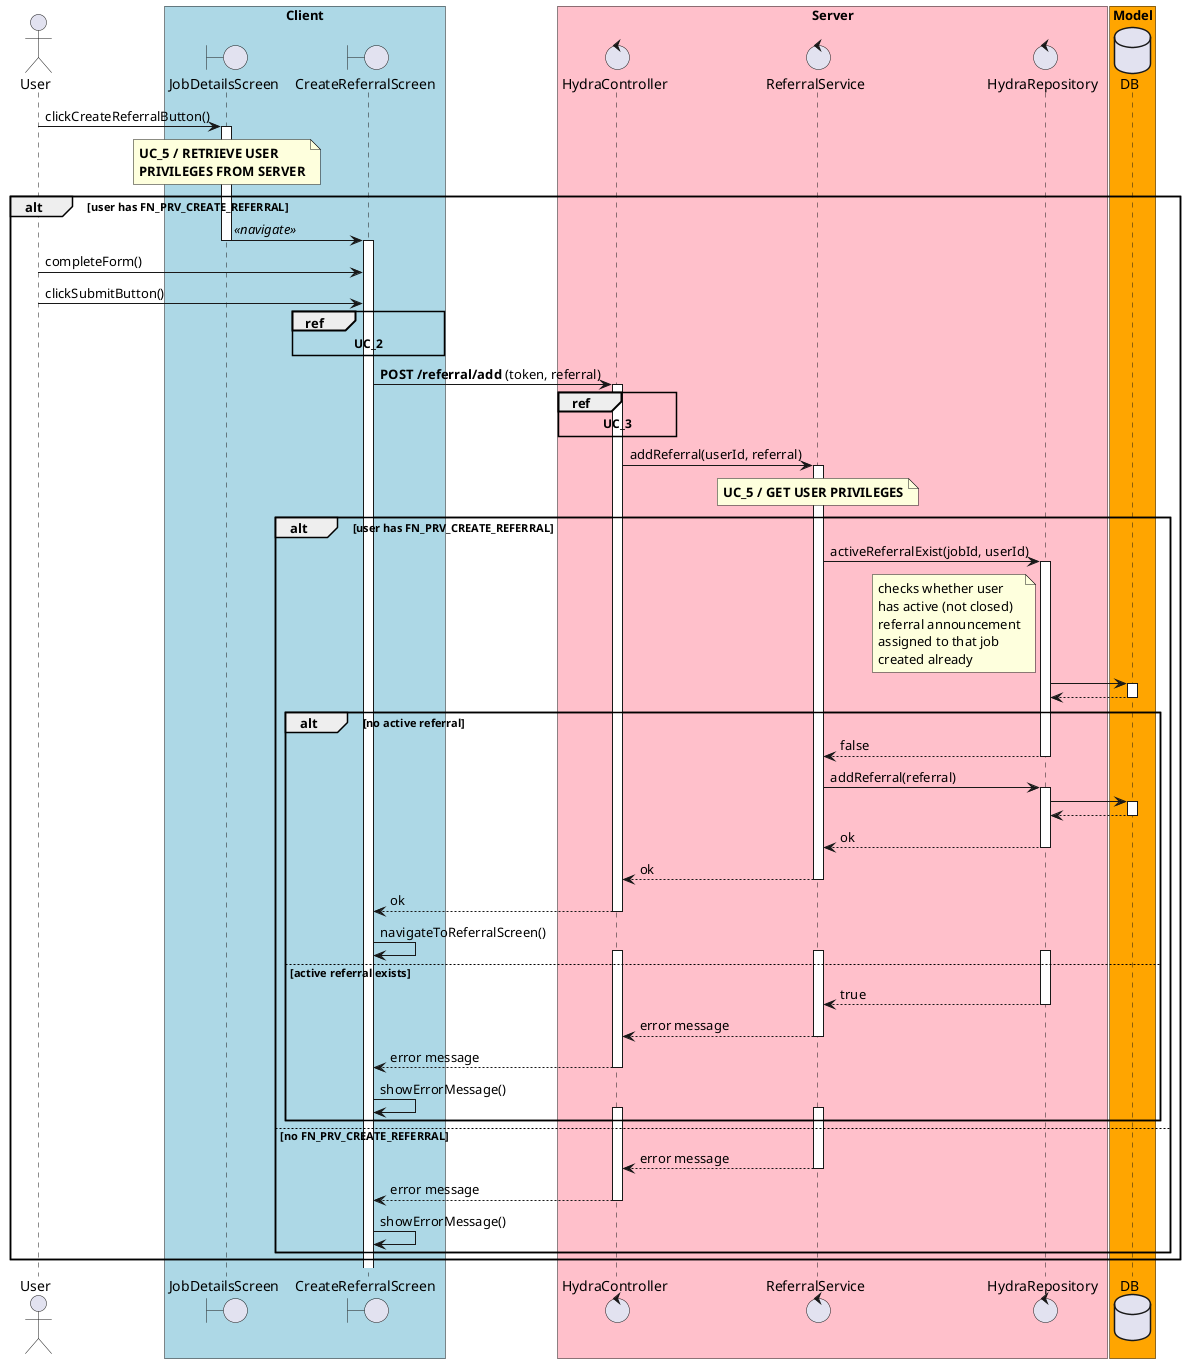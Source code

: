 @startuml
actor User
boundary JobDetailsScreen
boundary CreateReferralScreen
control HydraController
control ReferralService
control HydraRepository

database DB

box "Client" #LightBlue
participant JobDetailsScreen
participant CreateReferralScreen
end box

box "Server" #Pink
control HydraController
control ReferralService
control HydraRepository
end box

box "Model" #Orange
participant DB
end box

User -> JobDetailsScreen : clickCreateReferralButton()
activate JobDetailsScreen

note over JobDetailsScreen : **UC_5 / RETRIEVE USER **\n**PRIVILEGES FROM SERVER**

alt user has FN_PRV_CREATE_REFERRAL

    JobDetailsScreen -> CreateReferralScreen : //<< navigate >>//
    deactivate JobDetailsScreen
    activate CreateReferralScreen

    User -> CreateReferralScreen : completeForm()
    User -> CreateReferralScreen : clickSubmitButton()

    ref over CreateReferralScreen : **UC_2**
    CreateReferralScreen -> HydraController : **POST /referral/add** (token, referral)
    ref over HydraController : **UC_3**

    activate HydraController
    HydraController -> ReferralService : addReferral(userId, referral)
    note over ReferralService : **UC_5 / GET USER PRIVILEGES**
    activate ReferralService

    alt user has FN_PRV_CREATE_REFERRAL

        ReferralService -> HydraRepository : activeReferralExist(jobId, userId)
        note left of HydraRepository
            checks whether user
            has active (not closed)
            referral announcement
            assigned to that job
            created already
        end note
        activate HydraRepository
        HydraRepository -> DB
        activate DB
        DB --> HydraRepository
        deactivate DB

        alt no active referral
            HydraRepository --> ReferralService : false
            deactivate HydraRepository

            ReferralService -> HydraRepository : addReferral(referral)
            activate HydraRepository
            HydraRepository -> DB
            activate DB
            DB --> HydraRepository
            deactivate DB
            HydraRepository --> ReferralService : ok
            deactivate HydraRepository
            ReferralService --> HydraController : ok
            deactivate ReferralService
            HydraController --> CreateReferralScreen : ok
            deactivate HydraController

            CreateReferralScreen -> CreateReferralScreen : navigateToReferralScreen()

        else active referral exists
        activate HydraRepository
        activate ReferralService
        activate HydraController
        HydraRepository --> ReferralService : true
        deactivate HydraRepository

        ReferralService --> HydraController : error message
        deactivate ReferralService
        HydraController --> CreateReferralScreen : error message
        deactivate HydraController
        CreateReferralScreen -> CreateReferralScreen : showErrorMessage()

        activate ReferralService
        activate HydraController

        end

    else no FN_PRV_CREATE_REFERRAL

        ReferralService --> HydraController : error message
        deactivate ReferralService
        HydraController --> CreateReferralScreen : error message
        deactivate HydraController
        CreateReferralScreen -> CreateReferralScreen : showErrorMessage()

    end

end

@enduml